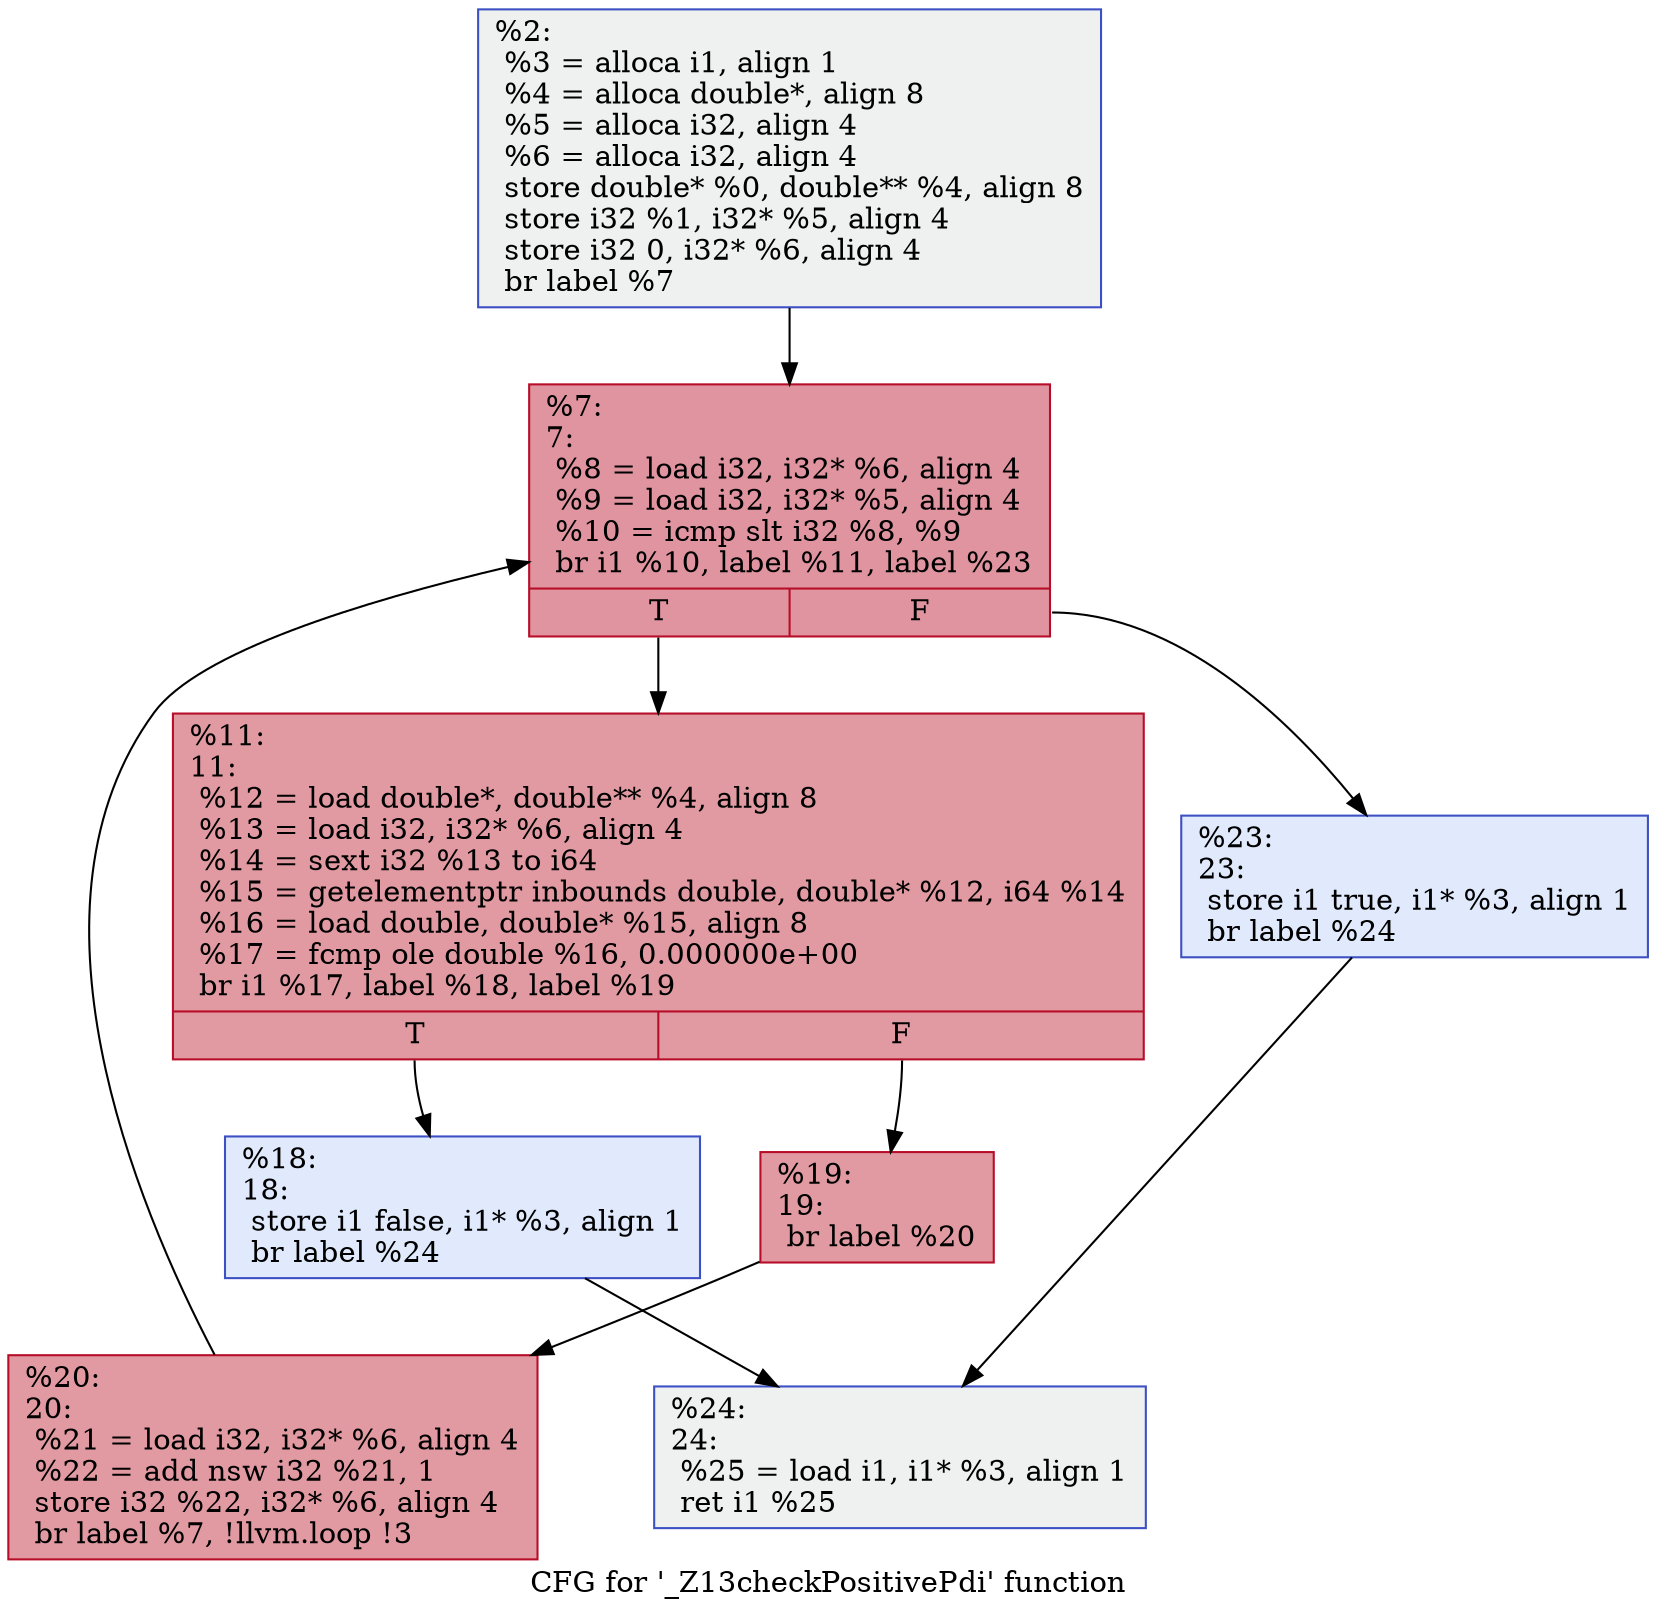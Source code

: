digraph "CFG for '_Z13checkPositivePdi' function" {
	label="CFG for '_Z13checkPositivePdi' function";

	Node0x19599b11570 [shape=record,color="#3d50c3ff", style=filled, fillcolor="#dbdcde70",label="{%2:\l  %3 = alloca i1, align 1\l  %4 = alloca double*, align 8\l  %5 = alloca i32, align 4\l  %6 = alloca i32, align 4\l  store double* %0, double** %4, align 8\l  store i32 %1, i32* %5, align 4\l  store i32 0, i32* %6, align 4\l  br label %7\l}"];
	Node0x19599b11570 -> Node0x19599b10da0;
	Node0x19599b10da0 [shape=record,color="#b70d28ff", style=filled, fillcolor="#b70d2870",label="{%7:\l7:                                                \l  %8 = load i32, i32* %6, align 4\l  %9 = load i32, i32* %5, align 4\l  %10 = icmp slt i32 %8, %9\l  br i1 %10, label %11, label %23\l|{<s0>T|<s1>F}}"];
	Node0x19599b10da0:s0 -> Node0x19599b11750;
	Node0x19599b10da0:s1 -> Node0x19599b10e90;
	Node0x19599b11750 [shape=record,color="#b70d28ff", style=filled, fillcolor="#bb1b2c70",label="{%11:\l11:                                               \l  %12 = load double*, double** %4, align 8\l  %13 = load i32, i32* %6, align 4\l  %14 = sext i32 %13 to i64\l  %15 = getelementptr inbounds double, double* %12, i64 %14\l  %16 = load double, double* %15, align 8\l  %17 = fcmp ole double %16, 0.000000e+00\l  br i1 %17, label %18, label %19\l|{<s0>T|<s1>F}}"];
	Node0x19599b11750:s0 -> Node0x19599b10ee0;
	Node0x19599b11750:s1 -> Node0x19599b113e0;
	Node0x19599b10ee0 [shape=record,color="#3d50c3ff", style=filled, fillcolor="#b9d0f970",label="{%18:\l18:                                               \l  store i1 false, i1* %3, align 1\l  br label %24\l}"];
	Node0x19599b10ee0 -> Node0x19599b117f0;
	Node0x19599b113e0 [shape=record,color="#b70d28ff", style=filled, fillcolor="#bb1b2c70",label="{%19:\l19:                                               \l  br label %20\l}"];
	Node0x19599b113e0 -> Node0x19599b11c00;
	Node0x19599b11c00 [shape=record,color="#b70d28ff", style=filled, fillcolor="#bb1b2c70",label="{%20:\l20:                                               \l  %21 = load i32, i32* %6, align 4\l  %22 = add nsw i32 %21, 1\l  store i32 %22, i32* %6, align 4\l  br label %7, !llvm.loop !3\l}"];
	Node0x19599b11c00 -> Node0x19599b10da0;
	Node0x19599b10e90 [shape=record,color="#3d50c3ff", style=filled, fillcolor="#b9d0f970",label="{%23:\l23:                                               \l  store i1 true, i1* %3, align 1\l  br label %24\l}"];
	Node0x19599b10e90 -> Node0x19599b117f0;
	Node0x19599b117f0 [shape=record,color="#3d50c3ff", style=filled, fillcolor="#dbdcde70",label="{%24:\l24:                                               \l  %25 = load i1, i1* %3, align 1\l  ret i1 %25\l}"];
}

